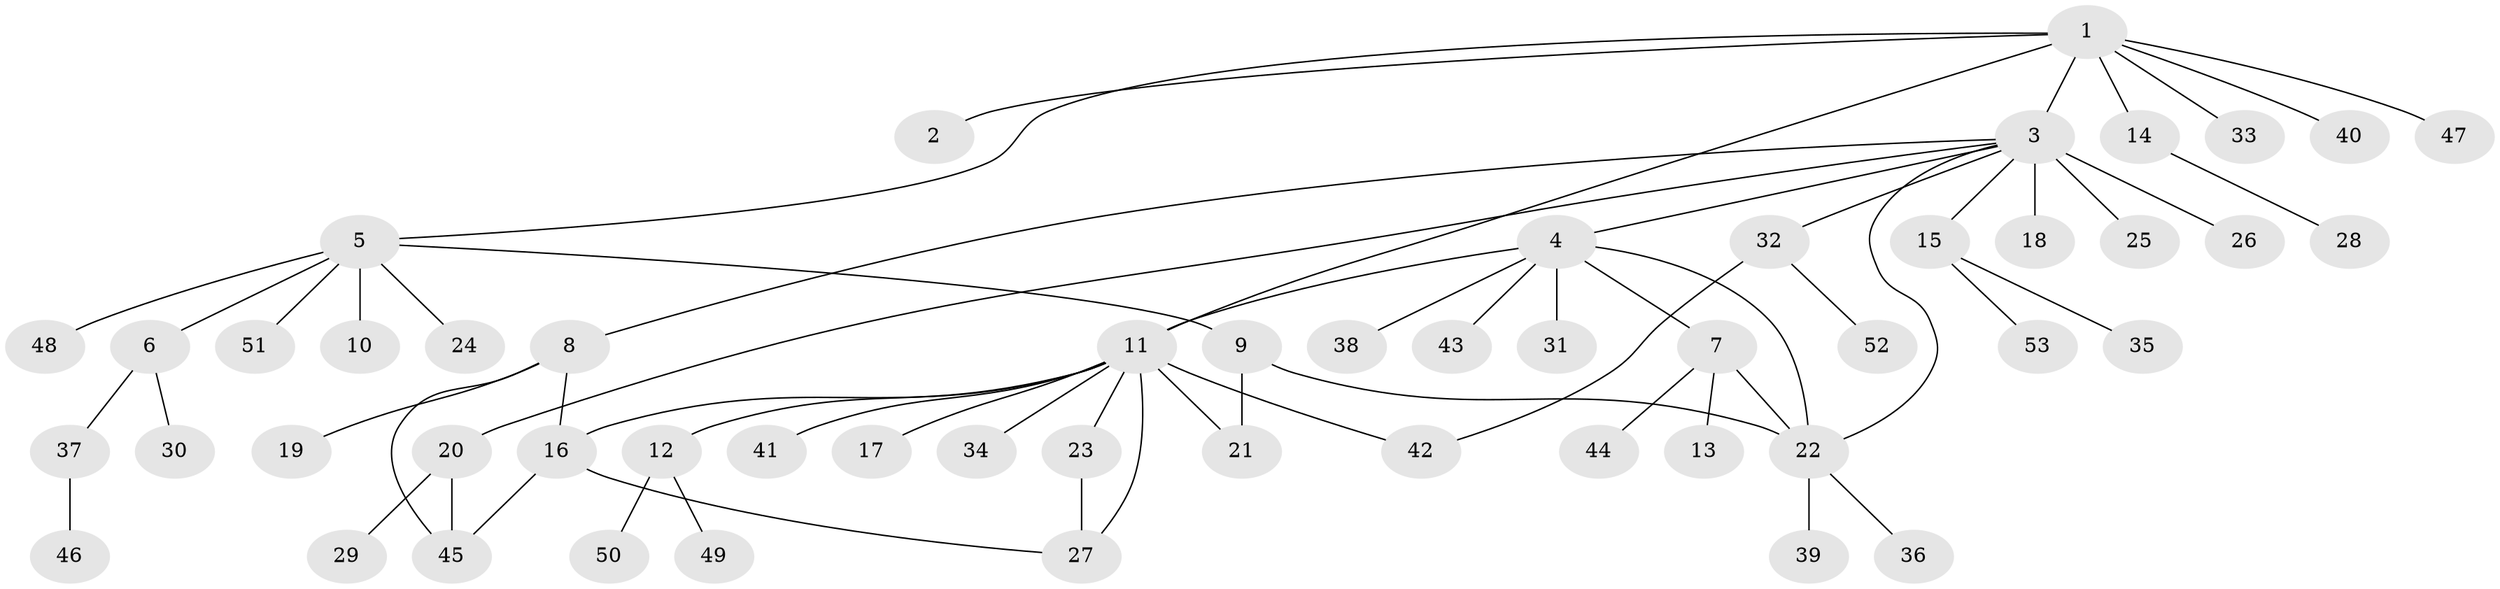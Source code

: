// original degree distribution, {9: 0.009433962264150943, 2: 0.16037735849056603, 17: 0.009433962264150943, 8: 0.02830188679245283, 4: 0.0660377358490566, 3: 0.05660377358490566, 5: 0.02830188679245283, 20: 0.009433962264150943, 1: 0.6320754716981132}
// Generated by graph-tools (version 1.1) at 2025/35/03/09/25 02:35:50]
// undirected, 53 vertices, 63 edges
graph export_dot {
graph [start="1"]
  node [color=gray90,style=filled];
  1;
  2;
  3;
  4;
  5;
  6;
  7;
  8;
  9;
  10;
  11;
  12;
  13;
  14;
  15;
  16;
  17;
  18;
  19;
  20;
  21;
  22;
  23;
  24;
  25;
  26;
  27;
  28;
  29;
  30;
  31;
  32;
  33;
  34;
  35;
  36;
  37;
  38;
  39;
  40;
  41;
  42;
  43;
  44;
  45;
  46;
  47;
  48;
  49;
  50;
  51;
  52;
  53;
  1 -- 2 [weight=1.0];
  1 -- 3 [weight=1.0];
  1 -- 5 [weight=1.0];
  1 -- 11 [weight=1.0];
  1 -- 14 [weight=1.0];
  1 -- 33 [weight=1.0];
  1 -- 40 [weight=1.0];
  1 -- 47 [weight=1.0];
  3 -- 4 [weight=1.0];
  3 -- 8 [weight=1.0];
  3 -- 15 [weight=1.0];
  3 -- 18 [weight=7.0];
  3 -- 20 [weight=1.0];
  3 -- 22 [weight=1.0];
  3 -- 25 [weight=1.0];
  3 -- 26 [weight=1.0];
  3 -- 32 [weight=1.0];
  4 -- 7 [weight=1.0];
  4 -- 11 [weight=1.0];
  4 -- 22 [weight=1.0];
  4 -- 31 [weight=1.0];
  4 -- 38 [weight=1.0];
  4 -- 43 [weight=1.0];
  5 -- 6 [weight=1.0];
  5 -- 9 [weight=1.0];
  5 -- 10 [weight=1.0];
  5 -- 24 [weight=1.0];
  5 -- 48 [weight=1.0];
  5 -- 51 [weight=1.0];
  6 -- 30 [weight=1.0];
  6 -- 37 [weight=1.0];
  7 -- 13 [weight=1.0];
  7 -- 22 [weight=1.0];
  7 -- 44 [weight=1.0];
  8 -- 16 [weight=1.0];
  8 -- 19 [weight=1.0];
  8 -- 45 [weight=1.0];
  9 -- 21 [weight=1.0];
  9 -- 22 [weight=1.0];
  11 -- 12 [weight=1.0];
  11 -- 16 [weight=1.0];
  11 -- 17 [weight=1.0];
  11 -- 21 [weight=9.0];
  11 -- 23 [weight=1.0];
  11 -- 27 [weight=1.0];
  11 -- 34 [weight=1.0];
  11 -- 41 [weight=1.0];
  11 -- 42 [weight=1.0];
  12 -- 49 [weight=1.0];
  12 -- 50 [weight=1.0];
  14 -- 28 [weight=3.0];
  15 -- 35 [weight=1.0];
  15 -- 53 [weight=1.0];
  16 -- 27 [weight=1.0];
  16 -- 45 [weight=1.0];
  20 -- 29 [weight=1.0];
  20 -- 45 [weight=2.0];
  22 -- 36 [weight=1.0];
  22 -- 39 [weight=2.0];
  23 -- 27 [weight=1.0];
  32 -- 42 [weight=1.0];
  32 -- 52 [weight=1.0];
  37 -- 46 [weight=1.0];
}
